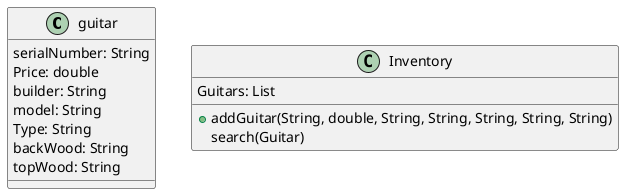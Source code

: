 @startuml
'https://plantuml.com/class-diagram

class guitar
{
serialNumber: String
Price: double
builder: String
model: String
Type: String
backWood: String
topWood: String
}

class Inventory
{
Guitars: List
+addGuitar(String, double, String, String, String, String, String)
search(Guitar)
}

@enduml